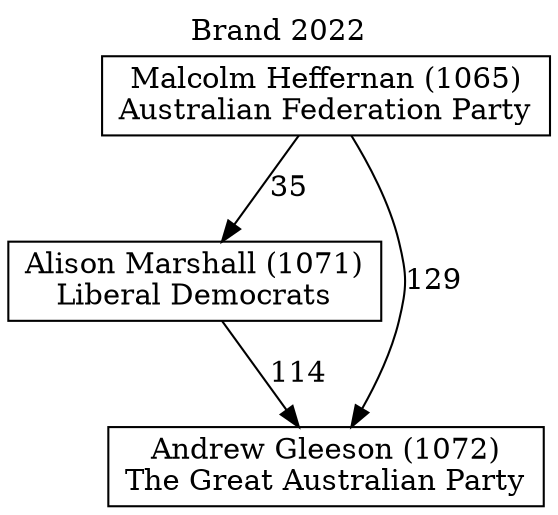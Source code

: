 // House preference flow
digraph "Andrew Gleeson (1072)_Brand_2022" {
	graph [label="Brand 2022" labelloc=t mclimit=10]
	node [shape=box]
	"Malcolm Heffernan (1065)" [label="Malcolm Heffernan (1065)
Australian Federation Party"]
	"Alison Marshall (1071)" [label="Alison Marshall (1071)
Liberal Democrats"]
	"Andrew Gleeson (1072)" [label="Andrew Gleeson (1072)
The Great Australian Party"]
	"Malcolm Heffernan (1065)" -> "Andrew Gleeson (1072)" [label=129]
	"Alison Marshall (1071)" -> "Andrew Gleeson (1072)" [label=114]
	"Malcolm Heffernan (1065)" -> "Alison Marshall (1071)" [label=35]
}
